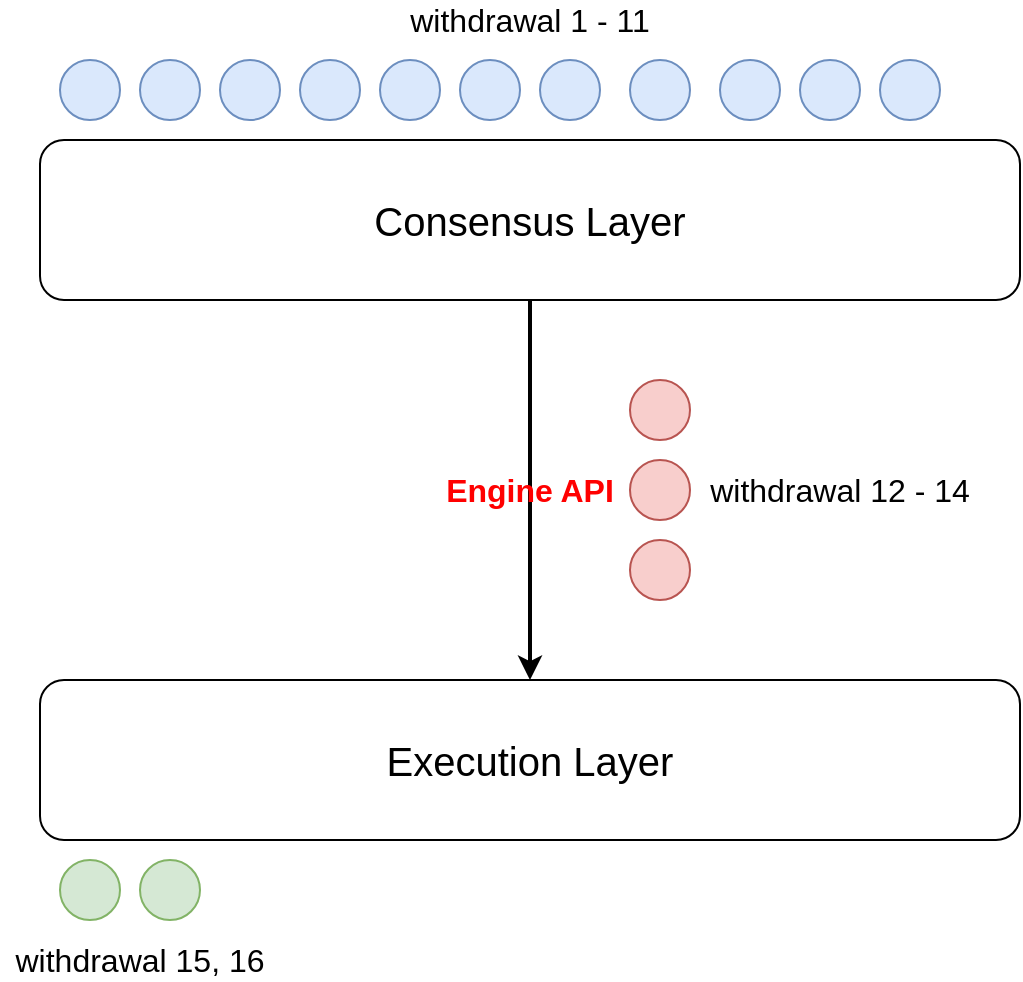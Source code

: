 <mxfile version="21.0.8" type="github">
  <diagram name="Page-1" id="oJwNvunmeKxMqPNMfQIt">
    <mxGraphModel dx="1194" dy="754" grid="1" gridSize="10" guides="1" tooltips="1" connect="1" arrows="1" fold="1" page="1" pageScale="1" pageWidth="850" pageHeight="1100" math="0" shadow="0">
      <root>
        <mxCell id="0" />
        <mxCell id="1" parent="0" />
        <mxCell id="W7DP5QWqIo50xXPmNJvo-1" value="&lt;font style=&quot;font-size: 20px;&quot;&gt;Consensus Layer&lt;/font&gt;" style="rounded=1;whiteSpace=wrap;html=1;" vertex="1" parent="1">
          <mxGeometry x="150" y="200" width="490" height="80" as="geometry" />
        </mxCell>
        <mxCell id="W7DP5QWqIo50xXPmNJvo-2" value="&lt;font style=&quot;font-size: 20px;&quot;&gt;Execution Layer&lt;/font&gt;" style="rounded=1;whiteSpace=wrap;html=1;" vertex="1" parent="1">
          <mxGeometry x="150" y="470" width="490" height="80" as="geometry" />
        </mxCell>
        <mxCell id="W7DP5QWqIo50xXPmNJvo-10" value="" style="endArrow=classic;html=1;rounded=0;strokeWidth=2;exitX=0.5;exitY=1;exitDx=0;exitDy=0;entryX=0.5;entryY=0;entryDx=0;entryDy=0;" edge="1" parent="1" source="W7DP5QWqIo50xXPmNJvo-1" target="W7DP5QWqIo50xXPmNJvo-2">
          <mxGeometry width="50" height="50" relative="1" as="geometry">
            <mxPoint x="620" y="410" as="sourcePoint" />
            <mxPoint x="670" y="360" as="targetPoint" />
          </mxGeometry>
        </mxCell>
        <mxCell id="W7DP5QWqIo50xXPmNJvo-11" value="&lt;font style=&quot;font-size: 16px;&quot;&gt;&lt;b&gt;Engine API&lt;/b&gt;&lt;/font&gt;" style="text;html=1;strokeColor=none;fillColor=none;align=center;verticalAlign=middle;whiteSpace=wrap;rounded=0;fontColor=#FF0000;" vertex="1" parent="1">
          <mxGeometry x="345" y="360" width="100" height="30" as="geometry" />
        </mxCell>
        <mxCell id="W7DP5QWqIo50xXPmNJvo-14" value="" style="ellipse;whiteSpace=wrap;html=1;aspect=fixed;fillColor=#dae8fc;strokeColor=#6c8ebf;" vertex="1" parent="1">
          <mxGeometry x="160" y="160" width="30" height="30" as="geometry" />
        </mxCell>
        <mxCell id="W7DP5QWqIo50xXPmNJvo-16" value="" style="ellipse;whiteSpace=wrap;html=1;aspect=fixed;fillColor=#dae8fc;strokeColor=#6c8ebf;" vertex="1" parent="1">
          <mxGeometry x="200" y="160" width="30" height="30" as="geometry" />
        </mxCell>
        <mxCell id="W7DP5QWqIo50xXPmNJvo-17" value="" style="ellipse;whiteSpace=wrap;html=1;aspect=fixed;fillColor=#dae8fc;strokeColor=#6c8ebf;" vertex="1" parent="1">
          <mxGeometry x="240" y="160" width="30" height="30" as="geometry" />
        </mxCell>
        <mxCell id="W7DP5QWqIo50xXPmNJvo-18" value="" style="ellipse;whiteSpace=wrap;html=1;aspect=fixed;fillColor=#dae8fc;strokeColor=#6c8ebf;" vertex="1" parent="1">
          <mxGeometry x="280" y="160" width="30" height="30" as="geometry" />
        </mxCell>
        <mxCell id="W7DP5QWqIo50xXPmNJvo-19" value="" style="ellipse;whiteSpace=wrap;html=1;aspect=fixed;fillColor=#dae8fc;strokeColor=#6c8ebf;" vertex="1" parent="1">
          <mxGeometry x="320" y="160" width="30" height="30" as="geometry" />
        </mxCell>
        <mxCell id="W7DP5QWqIo50xXPmNJvo-20" value="" style="ellipse;whiteSpace=wrap;html=1;aspect=fixed;fillColor=#dae8fc;strokeColor=#6c8ebf;" vertex="1" parent="1">
          <mxGeometry x="360" y="160" width="30" height="30" as="geometry" />
        </mxCell>
        <mxCell id="W7DP5QWqIo50xXPmNJvo-21" value="" style="ellipse;whiteSpace=wrap;html=1;aspect=fixed;fillColor=#dae8fc;strokeColor=#6c8ebf;" vertex="1" parent="1">
          <mxGeometry x="400" y="160" width="30" height="30" as="geometry" />
        </mxCell>
        <mxCell id="W7DP5QWqIo50xXPmNJvo-22" value="" style="ellipse;whiteSpace=wrap;html=1;aspect=fixed;fillColor=#dae8fc;strokeColor=#6c8ebf;" vertex="1" parent="1">
          <mxGeometry x="445" y="160" width="30" height="30" as="geometry" />
        </mxCell>
        <mxCell id="W7DP5QWqIo50xXPmNJvo-23" value="" style="ellipse;whiteSpace=wrap;html=1;aspect=fixed;fillColor=#f8cecc;strokeColor=#b85450;" vertex="1" parent="1">
          <mxGeometry x="445" y="360" width="30" height="30" as="geometry" />
        </mxCell>
        <mxCell id="W7DP5QWqIo50xXPmNJvo-24" value="" style="ellipse;whiteSpace=wrap;html=1;aspect=fixed;fillColor=#d5e8d4;strokeColor=#82b366;" vertex="1" parent="1">
          <mxGeometry x="160" y="560" width="30" height="30" as="geometry" />
        </mxCell>
        <mxCell id="W7DP5QWqIo50xXPmNJvo-25" value="" style="ellipse;whiteSpace=wrap;html=1;aspect=fixed;fillColor=#d5e8d4;strokeColor=#82b366;" vertex="1" parent="1">
          <mxGeometry x="200" y="560" width="30" height="30" as="geometry" />
        </mxCell>
        <mxCell id="W7DP5QWqIo50xXPmNJvo-26" value="&lt;font style=&quot;font-size: 16px;&quot;&gt;withdrawal 1 - 11&lt;/font&gt;" style="text;html=1;strokeColor=none;fillColor=none;align=center;verticalAlign=middle;whiteSpace=wrap;rounded=0;" vertex="1" parent="1">
          <mxGeometry x="325" y="130" width="140" height="20" as="geometry" />
        </mxCell>
        <mxCell id="W7DP5QWqIo50xXPmNJvo-27" value="" style="ellipse;whiteSpace=wrap;html=1;aspect=fixed;fillColor=#dae8fc;strokeColor=#6c8ebf;" vertex="1" parent="1">
          <mxGeometry x="490" y="160" width="30" height="30" as="geometry" />
        </mxCell>
        <mxCell id="W7DP5QWqIo50xXPmNJvo-28" value="" style="ellipse;whiteSpace=wrap;html=1;aspect=fixed;fillColor=#dae8fc;strokeColor=#6c8ebf;" vertex="1" parent="1">
          <mxGeometry x="530" y="160" width="30" height="30" as="geometry" />
        </mxCell>
        <mxCell id="W7DP5QWqIo50xXPmNJvo-29" value="" style="ellipse;whiteSpace=wrap;html=1;aspect=fixed;fillColor=#dae8fc;strokeColor=#6c8ebf;" vertex="1" parent="1">
          <mxGeometry x="570" y="160" width="30" height="30" as="geometry" />
        </mxCell>
        <mxCell id="W7DP5QWqIo50xXPmNJvo-30" value="&lt;font style=&quot;font-size: 16px;&quot;&gt;withdrawal 12 - 14&lt;/font&gt;" style="text;html=1;strokeColor=none;fillColor=none;align=center;verticalAlign=middle;whiteSpace=wrap;rounded=0;" vertex="1" parent="1">
          <mxGeometry x="480" y="365" width="140" height="20" as="geometry" />
        </mxCell>
        <mxCell id="W7DP5QWqIo50xXPmNJvo-31" value="&lt;font style=&quot;font-size: 16px;&quot;&gt;withdrawal 15, 16&lt;/font&gt;" style="text;html=1;strokeColor=none;fillColor=none;align=center;verticalAlign=middle;whiteSpace=wrap;rounded=0;" vertex="1" parent="1">
          <mxGeometry x="130" y="600" width="140" height="20" as="geometry" />
        </mxCell>
        <mxCell id="W7DP5QWqIo50xXPmNJvo-32" value="" style="ellipse;whiteSpace=wrap;html=1;aspect=fixed;fillColor=#f8cecc;strokeColor=#b85450;" vertex="1" parent="1">
          <mxGeometry x="445" y="400" width="30" height="30" as="geometry" />
        </mxCell>
        <mxCell id="W7DP5QWqIo50xXPmNJvo-33" value="" style="ellipse;whiteSpace=wrap;html=1;aspect=fixed;fillColor=#f8cecc;strokeColor=#b85450;" vertex="1" parent="1">
          <mxGeometry x="445" y="320" width="30" height="30" as="geometry" />
        </mxCell>
      </root>
    </mxGraphModel>
  </diagram>
</mxfile>
